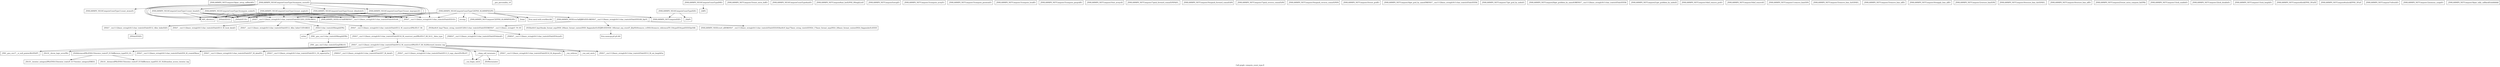 digraph "Call graph: compute_count_type.ll" {
	label="Call graph: compute_count_type.ll";

	Node0x55b07a1896f0 [shape=record,label="{_ZN9LAMMPS_NS7Compute19pair_setup_callbackEii}"];
	Node0x55b07a159490 [shape=record,label="{_ZN9LAMMPS_NS16ComputeCountTypeC2EPNS_6LAMMPSEiPPc}"];
	Node0x55b07a159490 -> Node0x55b07a1572b0;
	Node0x55b07a159490 -> Node0x55b07a145250;
	Node0x55b07a159490 -> Node0x55b07a144dd0;
	Node0x55b07a159490 -> Node0x55b07a11b170;
	Node0x55b07a159490 -> Node0x55b07a0e9640;
	Node0x55b07a159490 -> Node0x55b07a137640;
	Node0x55b07a159490 -> Node0x55b07a132fc0;
	Node0x55b07a159490 -> Node0x55b07a12e0f0;
	Node0x55b07a159490 -> Node0x55b07a0ea3e0;
	Node0x55b07a159490 -> Node0x55b07a0e8f30;
	Node0x55b07a159490 -> Node0x55b07a178250;
	Node0x55b07a1572b0 [shape=record,label="{_ZN9LAMMPS_NS7ComputeC2EPNS_6LAMMPSEiPPc}"];
	Node0x55b07a137640 [shape=record,label="{_ZN9LAMMPS_NS5Error3allERKNSt7__cxx1112basic_stringIcSt11char_traitsIcESaIcEEEiS8_}"];
	Node0x55b07a145250 [shape=record,label="{_ZNSaIcEC1Ev}"];
	Node0x55b07a144dd0 [shape=record,label="{_ZNSt7__cxx1112basic_stringIcSt11char_traitsIcESaIcEEC2IS3_EEPKcRKS3_}"];
	Node0x55b07a144dd0 -> Node0x55b07a1a3890;
	Node0x55b07a144dd0 -> Node0x55b07a12e060;
	Node0x55b07a144dd0 -> Node0x55b07a125280;
	Node0x55b07a144dd0 -> Node0x55b07a1a3c80;
	Node0x55b07a144dd0 -> Node0x55b07a1a39e0;
	Node0x55b07a136360 [shape=record,label="{__gxx_personality_v0}"];
	Node0x55b07a132fc0 [shape=record,label="{_ZNSt7__cxx1112basic_stringIcSt11char_traitsIcESaIcEED1Ev}"];
	Node0x55b07a12e0f0 [shape=record,label="{_ZNSaIcED1Ev}"];
	Node0x55b07a178250 [shape=record,label="{strcmp}"];
	Node0x55b07a0e8f30 [shape=record,label="{_ZN9LAMMPS_NS5Error3allIJRPcEEEvRKNSt7__cxx1112basic_stringIcSt11char_traitsIcESaIcEEEiSB_DpOT_}"];
	Node0x55b07a0e8f30 -> Node0x55b07a13b940;
	Node0x55b07a0e8f30 -> Node0x55b07a1375b0;
	Node0x55b07a0e8f30 -> Node0x55b07a0ec5c0;
	Node0x55b07a0ea3e0 [shape=record,label="{llvm.umul.with.overflow.i64}"];
	Node0x55b07a0e9640 [shape=record,label="{_Znam}"];
	Node0x55b07a11b170 [shape=record,label="{_ZN9LAMMPS_NS7ComputeD2Ev}"];
	Node0x55b07a10d630 [shape=record,label="{_ZN9LAMMPS_NS16ComputeCountTypeD2Ev}"];
	Node0x55b07a10d630 -> Node0x55b07a0ffd60;
	Node0x55b07a10d630 -> Node0x55b07a11b170;
	Node0x55b07a0ffd60 [shape=record,label="{_ZdaPv}"];
	Node0x55b07a114a40 [shape=record,label="{_ZN9LAMMPS_NS16ComputeCountTypeD0Ev}"];
	Node0x55b07a114a40 -> Node0x55b07a1004d0;
	Node0x55b07a1004d0 [shape=record,label="{_ZdlPv}"];
	Node0x55b07a0f7630 [shape=record,label="{_ZN9LAMMPS_NS16ComputeCountType14compute_scalarEv}"];
	Node0x55b07a0f7630 -> Node0x55b07a0fb480;
	Node0x55b07a0f7630 -> Node0x55b07a145250;
	Node0x55b07a0f7630 -> Node0x55b07a144dd0;
	Node0x55b07a0f7630 -> Node0x55b07a12e0f0;
	Node0x55b07a0f7630 -> Node0x55b07a132fc0;
	Node0x55b07a0f7630 -> Node0x55b07a137640;
	Node0x55b07a0fb480 [shape=record,label="{MPI_Allreduce}"];
	Node0x55b07a0fc970 [shape=record,label="{_ZN9LAMMPS_NS16ComputeCountType14compute_vectorEv}"];
	Node0x55b07a0fc970 -> Node0x55b07a0fdb30;
	Node0x55b07a0fc970 -> Node0x55b07a0ff300;
	Node0x55b07a0fc970 -> Node0x55b07a0fae90;
	Node0x55b07a0fc970 -> Node0x55b07a103350;
	Node0x55b07a0fc970 -> Node0x55b07a103a60;
	Node0x55b07a0fc970 -> Node0x55b07a0fb480;
	Node0x55b07a0fc970 -> Node0x55b07a145250;
	Node0x55b07a0fc970 -> Node0x55b07a144dd0;
	Node0x55b07a0fc970 -> Node0x55b07a12e0f0;
	Node0x55b07a0fc970 -> Node0x55b07a132fc0;
	Node0x55b07a0fc970 -> Node0x55b07a137640;
	Node0x55b07a0fdb30 [shape=record,label="{_ZN9LAMMPS_NS16ComputeCountType11count_atomsEv}"];
	Node0x55b07a0ff300 [shape=record,label="{_ZN9LAMMPS_NS16ComputeCountType11count_bondsEv}"];
	Node0x55b07a0ff300 -> Node0x55b07a0fb480;
	Node0x55b07a0ff300 -> Node0x55b07a145250;
	Node0x55b07a0ff300 -> Node0x55b07a144dd0;
	Node0x55b07a0ff300 -> Node0x55b07a12e0f0;
	Node0x55b07a0ff300 -> Node0x55b07a132fc0;
	Node0x55b07a0ff300 -> Node0x55b07a137640;
	Node0x55b07a0fae90 [shape=record,label="{_ZN9LAMMPS_NS16ComputeCountType12count_anglesEv}"];
	Node0x55b07a0fae90 -> Node0x55b07a12e0f0;
	Node0x55b07a0fae90 -> Node0x55b07a132fc0;
	Node0x55b07a0fae90 -> Node0x55b07a0fb480;
	Node0x55b07a0fae90 -> Node0x55b07a145250;
	Node0x55b07a0fae90 -> Node0x55b07a144dd0;
	Node0x55b07a0fae90 -> Node0x55b07a137640;
	Node0x55b07a1a39e0 [shape=record,label="{_ZNSt7__cxx1112basic_stringIcSt11char_traitsIcESaIcEE12_Alloc_hiderD2Ev}"];
	Node0x55b07a1a39e0 -> Node0x55b07a14d050;
	Node0x55b07a117a10 [shape=record,label="{_ZNSt7__cxx1112basic_stringIcSt11char_traitsIcESaIcEE16_M_construct_auxIPKcEEvT_S8_St12__false_type}"];
	Node0x55b07a117a10 -> Node0x55b07a151fb0;
	Node0x55b07a151fb0 [shape=record,label="{_ZNSt7__cxx1112basic_stringIcSt11char_traitsIcESaIcEE12_M_constructIPKcEEvT_S8_St20forward_iterator_tag}"];
	Node0x55b07a151fb0 -> Node0x55b07a157ad0;
	Node0x55b07a151fb0 -> Node0x55b07a151aa0;
	Node0x55b07a151fb0 -> Node0x55b07a161ac0;
	Node0x55b07a151fb0 -> Node0x55b07a1636f0;
	Node0x55b07a151fb0 -> Node0x55b07a169030;
	Node0x55b07a151fb0 -> Node0x55b07a169740;
	Node0x55b07a151fb0 -> Node0x55b07a170e50;
	Node0x55b07a151fb0 -> Node0x55b07a172450;
	Node0x55b07a151fb0 -> Node0x55b07a176320;
	Node0x55b07a151fb0 -> Node0x55b07a1b15e0;
	Node0x55b07a151fb0 -> Node0x55b07a1b1660;
	Node0x55b07a151fb0 -> Node0x55b07a1b16e0;
	Node0x55b07a151fb0 -> Node0x55b07a1b1760;
	Node0x55b07a151fb0 -> Node0x55b07a1b17e0;
	Node0x55b07a157ad0 [shape=record,label="{_ZN9__gnu_cxx17__is_null_pointerIKcEEbPT_}"];
	Node0x55b07a151aa0 [shape=record,label="{_ZSt19__throw_logic_errorPKc}"];
	Node0x55b07a103350 [shape=record,label="{_ZN9LAMMPS_NS16ComputeCountType15count_dihedralsEv}"];
	Node0x55b07a103350 -> Node0x55b07a12e0f0;
	Node0x55b07a103350 -> Node0x55b07a132fc0;
	Node0x55b07a103350 -> Node0x55b07a137640;
	Node0x55b07a103350 -> Node0x55b07a0fb480;
	Node0x55b07a103350 -> Node0x55b07a145250;
	Node0x55b07a103350 -> Node0x55b07a144dd0;
	Node0x55b07a103a60 [shape=record,label="{_ZN9LAMMPS_NS16ComputeCountType15count_impropersEv}"];
	Node0x55b07a103a60 -> Node0x55b07a12e0f0;
	Node0x55b07a103a60 -> Node0x55b07a132fc0;
	Node0x55b07a103a60 -> Node0x55b07a137640;
	Node0x55b07a103a60 -> Node0x55b07a0fb480;
	Node0x55b07a103a60 -> Node0x55b07a145250;
	Node0x55b07a103a60 -> Node0x55b07a144dd0;
	Node0x55b07a1b2530 [shape=record,label="{_ZN9LAMMPS_NS7Compute15reset_extra_dofEv}"];
	Node0x55b07a1b25b0 [shape=record,label="{_ZN9LAMMPS_NS16ComputeCountType4initEv}"];
	Node0x55b07a1b2630 [shape=record,label="{_ZN9LAMMPS_NS7Compute9init_listEiPNS_9NeighListE}"];
	Node0x55b07a1b26b0 [shape=record,label="{_ZN9LAMMPS_NS7Compute5setupEv}"];
	Node0x55b07a1b2730 [shape=record,label="{_ZN9LAMMPS_NS7Compute13compute_arrayEv}"];
	Node0x55b07a1b27b0 [shape=record,label="{_ZN9LAMMPS_NS7Compute15compute_peratomEv}"];
	Node0x55b07a1b2830 [shape=record,label="{_ZN9LAMMPS_NS7Compute13compute_localEv}"];
	Node0x55b07a1b28b0 [shape=record,label="{_ZN9LAMMPS_NS7Compute15compute_pergridEv}"];
	Node0x55b07a105f60 [shape=record,label="{_ZN9LAMMPS_NS7Compute10set_arraysEi}"];
	Node0x55b07a106790 [shape=record,label="{_ZN9LAMMPS_NS7Compute17pack_forward_commEiPiPdiS1_}"];
	Node0x55b07a108490 [shape=record,label="{_ZN9LAMMPS_NS7Compute19unpack_forward_commEiiPd}"];
	Node0x55b07a108cc0 [shape=record,label="{_ZN9LAMMPS_NS7Compute17pack_reverse_commEiiPd}"];
	Node0x55b07a10a9c0 [shape=record,label="{_ZN9LAMMPS_NS7Compute19unpack_reverse_commEiPiPd}"];
	Node0x55b07a10d130 [shape=record,label="{_ZN9LAMMPS_NS7Compute10reset_gridEv}"];
	Node0x55b07a116e60 [shape=record,label="{_ZN9LAMMPS_NS7Compute16get_grid_by_nameERKNSt7__cxx1112basic_stringIcSt11char_traitsIcESaIcEEERi}"];
	Node0x55b07a1147d0 [shape=record,label="{_ZN9LAMMPS_NS7Compute17get_grid_by_indexEi}"];
	Node0x55b07a1156d0 [shape=record,label="{_ZN9LAMMPS_NS7Compute20get_griddata_by_nameEiRKNSt7__cxx1112basic_stringIcSt11char_traitsIcESaIcEEERi}"];
	Node0x55b07a117620 [shape=record,label="{_ZN9LAMMPS_NS7Compute21get_griddata_by_indexEi}"];
	Node0x55b07a1181d0 [shape=record,label="{_ZN9LAMMPS_NS7Compute14dof_remove_preEv}"];
	Node0x55b07a118250 [shape=record,label="{_ZN9LAMMPS_NS7Compute10dof_removeEi}"];
	Node0x55b07a119a70 [shape=record,label="{_ZN9LAMMPS_NS7Compute11remove_biasEiPd}"];
	Node0x55b07a11b1e0 [shape=record,label="{_ZN9LAMMPS_NS7Compute15remove_bias_thrEiPdS1_}"];
	Node0x55b07a14a200 [shape=record,label="{_ZN9LAMMPS_NS7Compute15remove_bias_allEv}"];
	Node0x55b07a11c710 [shape=record,label="{_ZN9LAMMPS_NS7Compute16reapply_bias_allEv}"];
	Node0x55b07a11d2d0 [shape=record,label="{_ZN9LAMMPS_NS7Compute12restore_biasEiPd}"];
	Node0x55b07a11de20 [shape=record,label="{_ZN9LAMMPS_NS7Compute16restore_bias_thrEiPdS1_}"];
	Node0x55b07a11f2d0 [shape=record,label="{_ZN9LAMMPS_NS7Compute16restore_bias_allEv}"];
	Node0x55b07a125880 [shape=record,label="{_ZN9LAMMPS_NS7Compute23reset_extra_compute_fixEPKc}"];
	Node0x55b07a127240 [shape=record,label="{_ZN9LAMMPS_NS7Compute11lock_enableEv}"];
	Node0x55b07a1287b0 [shape=record,label="{_ZN9LAMMPS_NS7Compute12lock_disableEv}"];
	Node0x55b07a12a520 [shape=record,label="{_ZN9LAMMPS_NS7Compute11lock_lengthEv}"];
	Node0x55b07a12b4f0 [shape=record,label="{_ZN9LAMMPS_NS7Compute4lockEPNS_3FixEll}"];
	Node0x55b07a12c4b0 [shape=record,label="{_ZN9LAMMPS_NS7Compute6unlockEPNS_3FixE}"];
	Node0x55b07a1348c0 [shape=record,label="{_ZN9LAMMPS_NS7Compute7refreshEv}"];
	Node0x55b07a135090 [shape=record,label="{_ZN9LAMMPS_NS7Compute12memory_usageEv}"];
	Node0x55b07a1a3890 [shape=record,label="{_ZNSt7__cxx1112basic_stringIcSt11char_traitsIcESaIcEE13_M_local_dataEv}"];
	Node0x55b07a12e060 [shape=record,label="{_ZNSt7__cxx1112basic_stringIcSt11char_traitsIcESaIcEE12_Alloc_hiderC1EPcRKS3_}"];
	Node0x55b07a1455f0 [shape=record,label="{_ZN9LAMMPS_NS7Compute19pair_tally_callbackEiiiidddddd}"];
	Node0x55b07a1a3c80 [shape=record,label="{_ZNSt7__cxx1112basic_stringIcSt11char_traitsIcESaIcEE12_M_constructIPKcEEvT_S8_}"];
	Node0x55b07a1a3c80 -> Node0x55b07a117a10;
	Node0x55b07a125280 [shape=record,label="{_ZNSt11char_traitsIcE6lengthEPKc}"];
	Node0x55b07a125280 -> Node0x55b07a149320;
	Node0x55b07a125280 -> Node0x55b07a14b5a0;
	Node0x55b07a161ac0 [shape=record,label="{_ZSt8distanceIPKcENSt15iterator_traitsIT_E15difference_typeES3_S3_}"];
	Node0x55b07a161ac0 -> Node0x55b07a178ec0;
	Node0x55b07a161ac0 -> Node0x55b07a179f90;
	Node0x55b07a169030 [shape=record,label="{_ZNSt7__cxx1112basic_stringIcSt11char_traitsIcESaIcEE7_M_dataEPc}"];
	Node0x55b07a1636f0 [shape=record,label="{_ZNSt7__cxx1112basic_stringIcSt11char_traitsIcESaIcEE9_M_createERmm}"];
	Node0x55b07a169740 [shape=record,label="{_ZNSt7__cxx1112basic_stringIcSt11char_traitsIcESaIcEE11_M_capacityEm}"];
	Node0x55b07a172450 [shape=record,label="{_ZNSt7__cxx1112basic_stringIcSt11char_traitsIcESaIcEE13_S_copy_charsEPcPKcS7_}"];
	Node0x55b07a170e50 [shape=record,label="{_ZNKSt7__cxx1112basic_stringIcSt11char_traitsIcESaIcEE7_M_dataEv}"];
	Node0x55b07a176320 [shape=record,label="{__cxa_begin_catch}"];
	Node0x55b07a1b15e0 [shape=record,label="{_ZNSt7__cxx1112basic_stringIcSt11char_traitsIcESaIcEE10_M_disposeEv}"];
	Node0x55b07a1b1660 [shape=record,label="{__cxa_rethrow}"];
	Node0x55b07a1b16e0 [shape=record,label="{__cxa_end_catch}"];
	Node0x55b07a1b17e0 [shape=record,label="{__clang_call_terminate}"];
	Node0x55b07a1b17e0 -> Node0x55b07a176320;
	Node0x55b07a1b17e0 -> Node0x55b07a181820;
	Node0x55b07a181820 [shape=record,label="{_ZSt9terminatev}"];
	Node0x55b07a1b1760 [shape=record,label="{_ZNSt7__cxx1112basic_stringIcSt11char_traitsIcESaIcEE13_M_set_lengthEm}"];
	Node0x55b07a179f90 [shape=record,label="{_ZSt10__distanceIPKcENSt15iterator_traitsIT_E15difference_typeES3_S3_St26random_access_iterator_tag}"];
	Node0x55b07a178ec0 [shape=record,label="{_ZSt19__iterator_categoryIPKcENSt15iterator_traitsIT_E17iterator_categoryERKS3_}"];
	Node0x55b07a149320 [shape=record,label="{_ZN9__gnu_cxx11char_traitsIcE6lengthEPKc}"];
	Node0x55b07a149320 -> Node0x55b07a1839b0;
	Node0x55b07a14b5a0 [shape=record,label="{strlen}"];
	Node0x55b07a1839b0 [shape=record,label="{_ZN9__gnu_cxx11char_traitsIcE2eqERKcS3_}"];
	Node0x55b07a14d050 [shape=record,label="{_ZNSaIcED2Ev}"];
	Node0x55b07a0ec5c0 [shape=record,label="{_ZN9LAMMPS_NS5Error4_allERKNSt7__cxx1112basic_stringIcSt11char_traitsIcESaIcEEEiN3fmt6v9_lmp17basic_string_viewIcEENSA_17basic_format_argsINSA_20basic_format_contextINSA_8appenderEcEEEE}"];
	Node0x55b07a13b940 [shape=record,label="{_ZN3fmt6v9_lmp17basic_string_viewIcEC2ISt11char_traitsIcESaIcEEERKNSt7__cxx1112basic_stringIcT_T0_EE}"];
	Node0x55b07a13b940 -> Node0x55b07a199980;
	Node0x55b07a13b940 -> Node0x55b07a19aa50;
	Node0x55b07a1375b0 [shape=record,label="{_ZN3fmt6v9_lmp16make_format_argsINS0_20basic_format_contextINS0_8appenderEcEEJRPcEEENS0_16format_arg_storeIT_JDpNSt9remove_cvINSt16remove_referenceIT0_E4typeEE4typeEEEEDpOSB_}"];
	Node0x55b07a1375b0 -> Node0x55b07a19b000;
	Node0x55b07a199980 [shape=record,label="{_ZNKSt7__cxx1112basic_stringIcSt11char_traitsIcESaIcEE4dataEv}"];
	Node0x55b07a19aa50 [shape=record,label="{_ZNKSt7__cxx1112basic_stringIcSt11char_traitsIcESaIcEE4sizeEv}"];
	Node0x55b07a19b000 [shape=record,label="{llvm.memcpy.p0.p0.i64}"];
}
